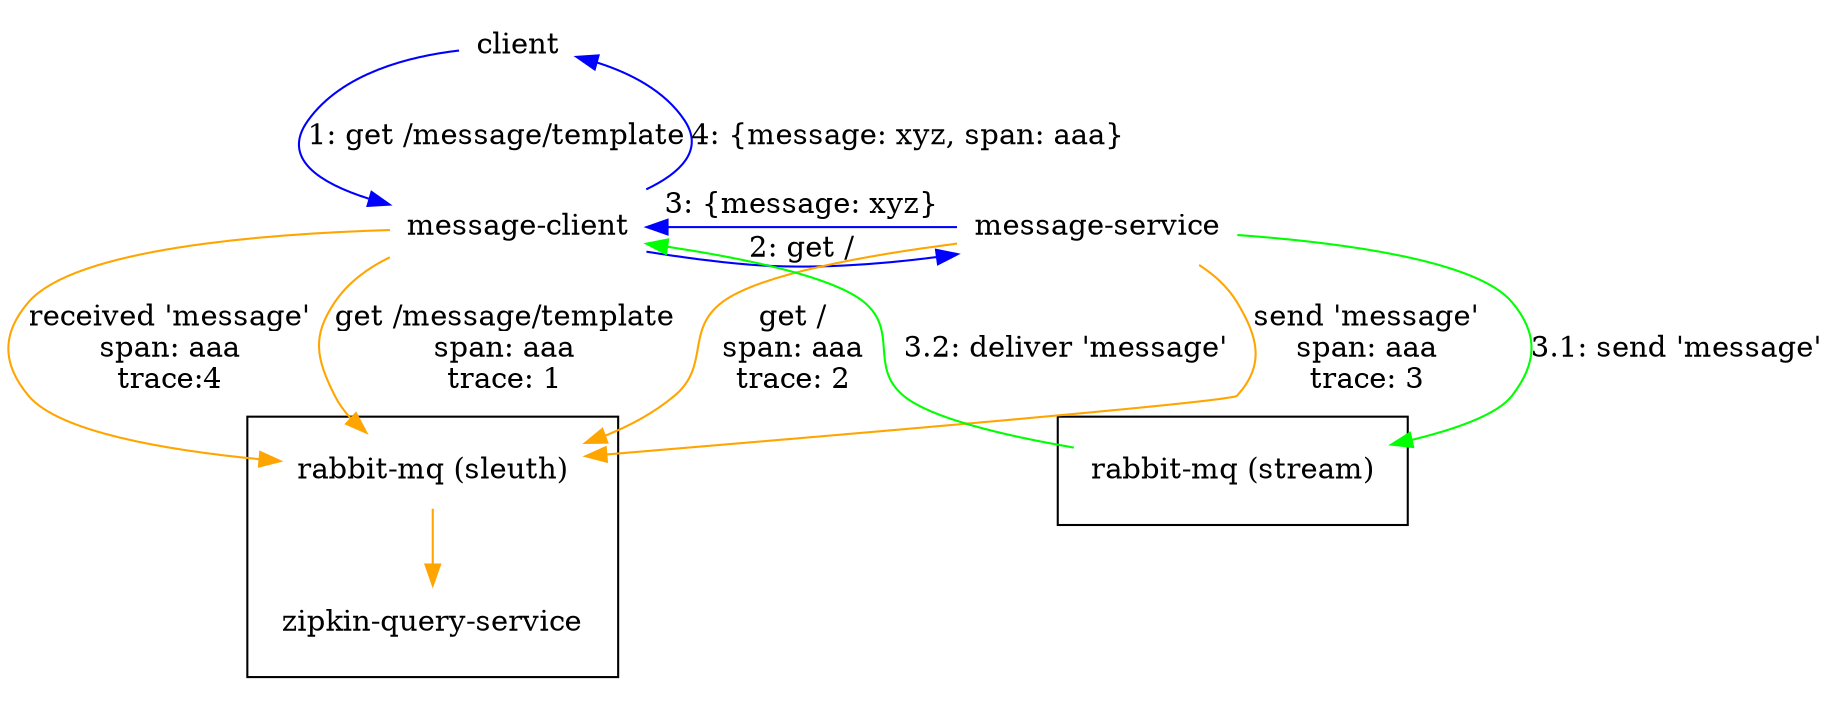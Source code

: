 digraph G {
  node [shape=plaintext];

  edge [color=blue];
  "client" -> "message-client" [label="1: get /message/template"];
  "message-client" -> "client" [label="4: {message: xyz, span: aaa}"];
  "message-client" -> "message-service" [label="2: get /"];
  "message-service" -> "message-client" [label="3: {message: xyz}"];

  {rank=same; "message-client" "message-service"}

  subgraph clusterStream {
    edge [color=green];
    "rabbit-mq (stream)";
    "message-service" -> "rabbit-mq (stream)" [label="3.1: send 'message'"];
    "rabbit-mq (stream)" -> "message-client" [label="3.2: deliver 'message'"];
  }

  subgraph clusterSleuth {
    edge [color=orange]
    "message-client" -> "rabbit-mq (sleuth)" [label="get /message/template\nspan: aaa\ntrace: 1"]
    "message-service" -> "rabbit-mq (sleuth)" [label="get /\nspan: aaa\ntrace: 2"]
    "message-service" -> "rabbit-mq (sleuth)" [label="send 'message'\nspan: aaa\ntrace: 3"]
    "message-client" -> "rabbit-mq (sleuth)" [label="received 'message'\nspan: aaa\ntrace:4"]

    "rabbit-mq (sleuth)" -> "zipkin-query-service"
  }
}

